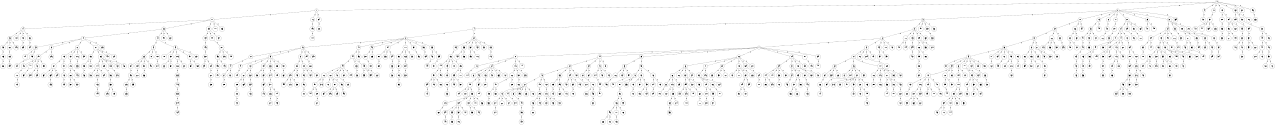 graph G {
size="8.5,11;"
ratio = "expand;"
fixedsize="true;"
overlap="scale;"
node[shape=circle,width=.12,hight=.12,fontsize=12]
edge[fontsize=12]

0[label=" 0" color=black, pos="2.7559649,2.7960244!"];
1[label=" 1" color=black, pos="1.3005588,0.60141812!"];
2[label=" 2" color=black, pos="1.8477584,1.7264989!"];
3[label=" 3" color=black, pos="1.5306503,1.6021191!"];
4[label=" 4" color=black, pos="0.84401067,1.6729687!"];
5[label=" 5" color=black, pos="1.3327917,0.42128779!"];
6[label=" 6" color=black, pos="0.08373045,0.39732722!"];
7[label=" 7" color=black, pos="0.84784729,1.0004475!"];
8[label=" 8" color=black, pos="0.12705309,0.082624742!"];
9[label=" 9" color=black, pos="1.3566721,1.4115271!"];
10[label=" 10" color=black, pos="2.7265185,2.9524663!"];
11[label=" 11" color=black, pos="0.58732456,1.0257417!"];
12[label=" 12" color=black, pos="2.4348371,2.0561023!"];
13[label=" 13" color=black, pos="0.99391554,2.018518!"];
14[label=" 14" color=black, pos="0.65308856,2.0184059!"];
15[label=" 15" color=black, pos="1.8519678,1.1047481!"];
16[label=" 16" color=black, pos="2.8153252,1.4066327!"];
17[label=" 17" color=black, pos="0.87141566,1.3764278!"];
18[label=" 18" color=black, pos="2.9561858,1.8551029!"];
19[label=" 19" color=black, pos="1.8834794,1.9748456!"];
20[label=" 20" color=black, pos="1.5795551,0.085945352!"];
21[label=" 21" color=black, pos="2.5083379,0.6511166!"];
22[label=" 22" color=black, pos="2.5203085,0.66236232!"];
23[label=" 23" color=black, pos="0.68837582,0.35129717!"];
24[label=" 24" color=black, pos="1.9544832,0.67569838!"];
25[label=" 25" color=black, pos="2.5760897,0.423833!"];
26[label=" 26" color=black, pos="1.3810202,2.0757858!"];
27[label=" 27" color=black, pos="2.1597806,2.5828162!"];
28[label=" 28" color=black, pos="2.0815792,2.3128063!"];
29[label=" 29" color=black, pos="2.7732248,1.7513436!"];
30[label=" 30" color=black, pos="2.6334454,1.6658096!"];
31[label=" 31" color=black, pos="2.1808163,0.82552224!"];
32[label=" 32" color=black, pos="0.77503667,1.9611983!"];
33[label=" 33" color=black, pos="1.5533468,1.8834019!"];
34[label=" 34" color=black, pos="0.66396726,1.1988666!"];
35[label=" 35" color=black, pos="1.0098191,1.5630836!"];
36[label=" 36" color=black, pos="2.4504442,0.68131548!"];
37[label=" 37" color=black, pos="0.83981276,0.51720237!"];
38[label=" 38" color=black, pos="1.8463651,0.79507931!"];
39[label=" 39" color=black, pos="0.20011875,0.16248089!"];
40[label=" 40" color=black, pos="1.1218222,1.3262818!"];
41[label=" 41" color=black, pos="1.5087105,1.6095359!"];
42[label=" 42" color=black, pos="1.1688713,0.99642569!"];
43[label=" 43" color=black, pos="1.5900851,0.27008871!"];
44[label=" 44" color=black, pos="1.4353991,2.2641984!"];
45[label=" 45" color=black, pos="2.3840633,2.74847!"];
46[label=" 46" color=black, pos="1.9644128,1.2576097!"];
47[label=" 47" color=black, pos="2.1641509,0.13968693!"];
48[label=" 48" color=black, pos="2.5437699,1.961142!"];
49[label=" 49" color=black, pos="2.6756524,0.22515821!"];
50[label=" 50" color=black, pos="2.3790803,2.0232141!"];
51[label=" 51" color=black, pos="2.7810931,0.0096947956!"];
52[label=" 52" color=black, pos="0.24470695,0.49170415!"];
53[label=" 53" color=black, pos="2.055294,1.8591986!"];
54[label=" 54" color=black, pos="2.7837235,2.1842383!"];
55[label=" 55" color=black, pos="2.536899,2.2338474!"];
56[label=" 56" color=black, pos="0.78989394,2.1331492!"];
57[label=" 57" color=black, pos="0.76566725,2.31007!"];
58[label=" 58" color=black, pos="1.5798914,2.113913!"];
59[label=" 59" color=black, pos="2.6265868,1.5774768!"];
60[label=" 60" color=black, pos="0.39750097,0.500064!"];
61[label=" 61" color=black, pos="2.3093551,1.4725017!"];
62[label=" 62" color=black, pos="1.4760709,0.040952941!"];
63[label=" 63" color=black, pos="2.9806653,2.0936388!"];
64[label=" 64" color=black, pos="1.4697897,1.2361055!"];
65[label=" 65" color=black, pos="0.58509545,2.3802045!"];
66[label=" 66" color=black, pos="0.8794595,0.52597131!"];
67[label=" 67" color=black, pos="2.6177252,0.37734006!"];
68[label=" 68" color=black, pos="2.172629,1.4680212!"];
69[label=" 69" color=black, pos="0.23666665,1.5750627!"];
70[label=" 70" color=black, pos="1.597263,1.7257075!"];
71[label=" 71" color=black, pos="2.890816,1.3484874!"];
72[label=" 72" color=black, pos="1.0461342,2.5960627!"];
73[label=" 73" color=black, pos="0.13076836,0.7962165!"];
74[label=" 74" color=black, pos="1.4703847,1.5162742!"];
75[label=" 75" color=black, pos="0.42563588,2.1033361!"];
76[label=" 76" color=black, pos="0.77101827,2.080249!"];
77[label=" 77" color=black, pos="1.5118802,1.7204225!"];
78[label=" 78" color=black, pos="0.27132723,2.6870714!"];
79[label=" 79" color=black, pos="2.2654762,1.5227489!"];
80[label=" 80" color=black, pos="1.6201517,0.94284016!"];
81[label=" 81" color=black, pos="1.0950788,0.76114789!"];
82[label=" 82" color=black, pos="2.0612445,1.6535734!"];
83[label=" 83" color=black, pos="0.17103626,1.0851452!"];
84[label=" 84" color=black, pos="0.32826675,2.9497395!"];
85[label=" 85" color=black, pos="2.8207058,0.94929011!"];
86[label=" 86" color=black, pos="1.1162919,1.2541762!"];
87[label=" 87" color=black, pos="0.67192027,2.6933786!"];
88[label=" 88" color=black, pos="1.8957367,0.042991976!"];
89[label=" 89" color=black, pos="1.3752754,1.5562789!"];
90[label=" 90" color=black, pos="0.081561913,1.9234002!"];
91[label=" 91" color=black, pos="1.9667618,0.19465271!"];
92[label=" 92" color=black, pos="2.1739396,1.1351755!"];
93[label=" 93" color=black, pos="0.81455411,2.0866785!"];
94[label=" 94" color=black, pos="2.7208271,0.3126142!"];
95[label=" 95" color=black, pos="1.1177798,2.6848193!"];
96[label=" 96" color=black, pos="2.6422116,1.004332!"];
97[label=" 97" color=black, pos="1.5319511,2.454007!"];
98[label=" 98" color=black, pos="2.7704632,0.86611122!"];
99[label=" 99" color=black, pos="0.38595269,0.032253467!"];
100[label=" 100" color=black, pos="0.20515609,2.5545378!"];
101[label=" 101" color=black, pos="1.2518945,1.9505562!"];
102[label=" 102" color=black, pos="0.98207099,1.365469!"];
103[label=" 103" color=black, pos="2.2691633,1.1133673!"];
104[label=" 104" color=black, pos="0.7780995,1.928862!"];
105[label=" 105" color=black, pos="0.67831016,1.9235637!"];
106[label=" 106" color=black, pos="0.76027616,2.1859983!"];
107[label=" 107" color=black, pos="1.8504388,0.70612119!"];
108[label=" 108" color=black, pos="2.3856807,1.0753051!"];
109[label=" 109" color=black, pos="1.9018753,2.6102968!"];
110[label=" 110" color=black, pos="0.28903175,0.98379707!"];
111[label=" 111" color=black, pos="2.026054,0.46956989!"];
112[label=" 112" color=black, pos="0.21486365,1.1142042!"];
113[label=" 113" color=black, pos="1.7813008,2.3419471!"];
114[label=" 114" color=black, pos="2.8274427,2.6878058!"];
115[label=" 115" color=black, pos="1.7461972,0.7334764!"];
116[label=" 116" color=black, pos="2.654586,1.7694531!"];
117[label=" 117" color=black, pos="1.8346428,0.44040748!"];
118[label=" 118" color=black, pos="0.35551568,0.68186955!"];
119[label=" 119" color=black, pos="1.5213689,1.1857232!"];
120[label=" 120" color=black, pos="1.5498713,0.62940637!"];
121[label=" 121" color=black, pos="0.33769521,2.872749!"];
122[label=" 122" color=black, pos="1.4992989,0.84301941!"];
123[label=" 123" color=black, pos="2.9544817,0.37737391!"];
124[label=" 124" color=black, pos="0.38527729,2.1655289!"];
125[label=" 125" color=black, pos="1.5265769,1.3435946!"];
126[label=" 126" color=black, pos="1.0301409,1.2636623!"];
127[label=" 127" color=black, pos="1.1769036,0.28774242!"];
128[label=" 128" color=black, pos="1.7493129,2.057947!"];
129[label=" 129" color=black, pos="1.8885023,2.252146!"];
130[label=" 130" color=black, pos="1.4912507,1.6332973!"];
131[label=" 131" color=black, pos="0.6716612,1.0548001!"];
132[label=" 132" color=black, pos="0.15749814,2.2768586!"];
133[label=" 133" color=black, pos="0.82626546,1.5661676!"];
134[label=" 134" color=black, pos="1.6459174,0.40791625!"];
135[label=" 135" color=black, pos="1.2792153,0.54959597!"];
136[label=" 136" color=black, pos="0.61280746,2.1155363!"];
137[label=" 137" color=black, pos="1.5382389,2.8891109!"];
138[label=" 138" color=black, pos="1.4628476,0.47522206!"];
139[label=" 139" color=black, pos="0.53307937,2.1914473!"];
140[label=" 140" color=black, pos="2.7503513,0.37465252!"];
141[label=" 141" color=black, pos="1.0887592,1.4330231!"];
142[label=" 142" color=black, pos="2.7706499,1.5574976!"];
143[label=" 143" color=black, pos="2.5365981,1.0783934!"];
144[label=" 144" color=black, pos="1.7146365,0.65071525!"];
145[label=" 145" color=black, pos="2.5616118,2.282365!"];
146[label=" 146" color=black, pos="0.062234398,2.1589683!"];
147[label=" 147" color=black, pos="1.2876093,0.28589129!"];
148[label=" 148" color=black, pos="0.8187216,1.6145773!"];
149[label=" 149" color=black, pos="0.60136388,1.6421573!"];
150[label=" 150" color=black, pos="1.8885398,2.4218789!"];
151[label=" 151" color=black, pos="1.3067486,1.5745434!"];
152[label=" 152" color=black, pos="1.6942019,2.2742605!"];
153[label=" 153" color=black, pos="1.7650848,1.2802732!"];
154[label=" 154" color=black, pos="0.31421271,0.422633!"];
155[label=" 155" color=black, pos="2.7896572,1.6397826!"];
156[label=" 156" color=black, pos="1.3690681,2.5158596!"];
157[label=" 157" color=black, pos="2.3019604,2.3424457!"];
158[label=" 158" color=black, pos="1.3576719,1.6156381!"];
159[label=" 159" color=black, pos="0.26459696,2.6858055!"];
160[label=" 160" color=black, pos="1.4154401,0.21461259!"];
161[label=" 161" color=black, pos="0.51669167,2.0078442!"];
162[label=" 162" color=black, pos="1.9341274,0.43272641!"];
163[label=" 163" color=black, pos="2.1390015,1.3321634!"];
164[label=" 164" color=black, pos="0.32686897,2.4785016!"];
165[label=" 165" color=black, pos="0.0060398793,1.8193296!"];
166[label=" 166" color=black, pos="0.58527196,2.0281321!"];
167[label=" 167" color=black, pos="0.62514916,0.80866777!"];
168[label=" 168" color=black, pos="2.6740037,0.22111424!"];
169[label=" 169" color=black, pos="2.5181662,1.0215998!"];
170[label=" 170" color=black, pos="1.6594356,2.1760782!"];
171[label=" 171" color=black, pos="2.5268352,0.30650669!"];
172[label=" 172" color=black, pos="1.3562645,0.48253356!"];
173[label=" 173" color=black, pos="2.6059555,0.72601616!"];
174[label=" 174" color=black, pos="0.73683082,1.0410964!"];
175[label=" 175" color=black, pos="0.46808598,2.4025693!"];
176[label=" 176" color=black, pos="1.8730445,0.33278513!"];
177[label=" 177" color=black, pos="0.85264193,0.84350428!"];
178[label=" 178" color=black, pos="1.8087111,2.3105147!"];
179[label=" 179" color=black, pos="2.527824,0.18925052!"];
180[label=" 180" color=black, pos="1.4020296,2.246393!"];
181[label=" 181" color=black, pos="1.9736472,1.1992126!"];
182[label=" 182" color=black, pos="2.7265574,1.072458!"];
183[label=" 183" color=black, pos="2.0900732,0.33673314!"];
184[label=" 184" color=black, pos="0.098710768,0.35432849!"];
185[label=" 185" color=black, pos="0.023903175,2.4634302!"];
186[label=" 186" color=black, pos="1.2174152,2.1681606!"];
187[label=" 187" color=black, pos="2.3909663,0.62932773!"];
188[label=" 188" color=black, pos="2.0291952,0.80098098!"];
189[label=" 189" color=black, pos="2.8481298,1.7133205!"];
190[label=" 190" color=black, pos="2.2405026,2.7693307!"];
191[label=" 191" color=black, pos="1.2608058,2.2936936!"];
192[label=" 192" color=black, pos="1.7755821,2.3108692!"];
193[label=" 193" color=black, pos="1.8458549,1.6320996!"];
194[label=" 194" color=black, pos="1.5482444,2.8085093!"];
195[label=" 195" color=black, pos="1.1576713,0.73220647!"];
196[label=" 196" color=black, pos="1.3135577,1.1897089!"];
197[label=" 197" color=black, pos="2.533381,0.73637481!"];
198[label=" 198" color=black, pos="1.6888079,2.1044596!"];
199[label=" 199" color=black, pos="1.6117693,2.3091302!"];
200[label=" 200" color=black, pos="2.0461753,2.1868367!"];
201[label=" 201" color=black, pos="2.3942988,2.9553002!"];
202[label=" 202" color=black, pos="1.6191964,0.88175382!"];
203[label=" 203" color=black, pos="1.2016465,2.9637343!"];
204[label=" 204" color=black, pos="2.1471477,2.6768917!"];
205[label=" 205" color=black, pos="2.0564726,2.4544125!"];
206[label=" 206" color=black, pos="0.91897201,0.69489416!"];
207[label=" 207" color=black, pos="0.9570252,0.9180928!"];
208[label=" 208" color=black, pos="0.62402371,2.8952306!"];
209[label=" 209" color=black, pos="0.9238658,1.9608658!"];
210[label=" 210" color=black, pos="1.6143404,2.31993!"];
211[label=" 211" color=black, pos="2.4565799,2.331191!"];
212[label=" 212" color=black, pos="2.4371075,1.2842564!"];
213[label=" 213" color=black, pos="2.4213492,2.2388606!"];
214[label=" 214" color=black, pos="0.29754086,0.87106254!"];
215[label=" 215" color=black, pos="0.93777906,1.2577665!"];
216[label=" 216" color=black, pos="0.89408486,0.58012532!"];
217[label=" 217" color=black, pos="2.0035281,0.36101291!"];
218[label=" 218" color=black, pos="2.3836106,2.4338552!"];
219[label=" 219" color=black, pos="0.96460715,1.4439181!"];
220[label=" 220" color=black, pos="1.7731289,1.8952947!"];
221[label=" 221" color=black, pos="1.4668433,2.5347993!"];
222[label=" 222" color=black, pos="1.06791,1.0189502!"];
223[label=" 223" color=black, pos="0.19501719,0.56749181!"];
224[label=" 224" color=black, pos="0.42971393,1.9070527!"];
225[label=" 225" color=black, pos="0.68860819,1.0511104!"];
226[label=" 226" color=black, pos="2.9490085,2.9124093!"];
227[label=" 227" color=black, pos="1.2500119,1.3153303!"];
228[label=" 228" color=black, pos="1.0845019,2.2176189!"];
229[label=" 229" color=black, pos="0.34478017,2.3157293!"];
230[label=" 230" color=black, pos="2.1582801,1.4183792!"];
231[label=" 231" color=black, pos="2.6113963,0.44239935!"];
232[label=" 232" color=black, pos="2.1334881,2.4743522!"];
233[label=" 233" color=black, pos="0.61751768,1.8943152!"];
234[label=" 234" color=black, pos="2.0104283,2.4801419!"];
235[label=" 235" color=black, pos="0.1630519,0.28358096!"];
236[label=" 236" color=black, pos="0.006097063,2.7988989!"];
237[label=" 237" color=black, pos="0.25361814,1.7635674!"];
238[label=" 238" color=black, pos="2.4493078,0.76519554!"];
239[label=" 239" color=black, pos="2.1678176,2.1018143!"];
240[label=" 240" color=black, pos="2.5570469,0.12340203!"];
241[label=" 241" color=black, pos="0.10162912,1.7410908!"];
242[label=" 242" color=black, pos="0.82444167,2.3724975!"];
243[label=" 243" color=black, pos="1.0167048,1.2350473!"];
244[label=" 244" color=black, pos="0.15727836,1.3736791!"];
245[label=" 245" color=black, pos="2.1485745,0.82279475!"];
246[label=" 246" color=black, pos="1.3191931,0.65858642!"];
247[label=" 247" color=black, pos="0.79558517,0.78831636!"];
248[label=" 248" color=black, pos="1.3365672,1.5271967!"];
249[label=" 249" color=black, pos="2.9294356,2.5502537!"];
250[label=" 250" color=black, pos="0.48952027,1.7413708!"];
251[label=" 251" color=black, pos="2.5788297,1.529027!"];
252[label=" 252" color=black, pos="2.0103644,1.1470046!"];
253[label=" 253" color=black, pos="1.0399526,0.75682127!"];
254[label=" 254" color=black, pos="2.5577896,1.8461564!"];
255[label=" 255" color=black, pos="0.17580841,1.7060069!"];
256[label=" 256" color=black, pos="0.54619113,2.950572!"];
257[label=" 257" color=black, pos="0.50149119,0.22950394!"];
258[label=" 258" color=black, pos="2.423577,1.4972366!"];
259[label=" 259" color=black, pos="0.94729289,0.73851471!"];
260[label=" 260" color=black, pos="0.92896966,2.1165962!"];
261[label=" 261" color=black, pos="1.8553186,0.32806799!"];
262[label=" 262" color=black, pos="2.2888252,0.76648291!"];
263[label=" 263" color=black, pos="2.8086971,0.97700925!"];
264[label=" 264" color=black, pos="2.7056934,0.83051492!"];
265[label=" 265" color=black, pos="2.428407,1.198196!"];
266[label=" 266" color=black, pos="1.0308936,2.8543906!"];
267[label=" 267" color=black, pos="2.7216961,1.9358438!"];
268[label=" 268" color=black, pos="1.4784246,1.6195881!"];
269[label=" 269" color=black, pos="2.9258576,0.74685128!"];
270[label=" 270" color=black, pos="2.1218804,1.6793164!"];
271[label=" 271" color=black, pos="2.985824,1.2854658!"];
272[label=" 272" color=black, pos="2.5839069,0.89870195!"];
273[label=" 273" color=black, pos="1.1759996,1.8642978!"];
274[label=" 274" color=black, pos="1.7923306,1.1850797!"];
275[label=" 275" color=black, pos="0.31159364,0.16469251!"];
276[label=" 276" color=black, pos="2.1733636,2.1237613!"];
277[label=" 277" color=black, pos="1.7319367,1.3139039!"];
278[label=" 278" color=black, pos="2.3839468,0.78439464!"];
279[label=" 279" color=black, pos="1.649546,0.061288134!"];
280[label=" 280" color=black, pos="2.1858411,0.2457667!"];
281[label=" 281" color=black, pos="0.056888078,1.5687338!"];
282[label=" 282" color=black, pos="0.82875283,2.3632454!"];
283[label=" 283" color=black, pos="1.874737,2.9303647!"];
284[label=" 284" color=black, pos="2.3122185,2.1473217!"];
285[label=" 285" color=black, pos="1.9247386,0.89797226!"];
286[label=" 286" color=black, pos="0.45444601,0.67845616!"];
287[label=" 287" color=black, pos="1.7522273,2.3374448!"];
288[label=" 288" color=black, pos="1.6997344,2.299909!"];
289[label=" 289" color=black, pos="2.693276,2.6058411!"];
290[label=" 290" color=black, pos="2.6224563,1.6623753!"];
291[label=" 291" color=black, pos="1.4970244,0.54529387!"];
292[label=" 292" color=black, pos="2.6468659,2.853398!"];
293[label=" 293" color=black, pos="2.1538413,1.8802899!"];
294[label=" 294" color=black, pos="2.4337372,2.7122793!"];
295[label=" 295" color=black, pos="2.2984904,2.1240329!"];
296[label=" 296" color=black, pos="0.63293559,1.7548472!"];
297[label=" 297" color=black, pos="2.2925847,0.84824039!"];
298[label=" 298" color=black, pos="2.3297748,0.41223424!"];
299[label=" 299" color=black, pos="0.10335563,1.6360421!"];
300[label=" 300" color=black, pos="0.6501437,2.3218261!"];
301[label=" 301" color=black, pos="0.24081044,0.41227227!"];
302[label=" 302" color=black, pos="0.76086216,1.8605121!"];
303[label=" 303" color=black, pos="2.1742756,1.0575773!"];
304[label=" 304" color=black, pos="0.40848684,1.1334228!"];
305[label=" 305" color=black, pos="0.17311283,2.6161124!"];
306[label=" 306" color=black, pos="0.49227882,1.3296869!"];
307[label=" 307" color=black, pos="0.98587478,2.345856!"];
308[label=" 308" color=black, pos="2.4551691,1.4400035!"];
309[label=" 309" color=black, pos="1.8697982,2.3705272!"];
310[label=" 310" color=black, pos="2.9768273,2.6900129!"];
311[label=" 311" color=black, pos="1.2155843,1.9583141!"];
312[label=" 312" color=black, pos="1.5600147,0.32514262!"];
313[label=" 313" color=black, pos="0.073399958,2.2360152!"];
314[label=" 314" color=black, pos="2.9696017,2.1613132!"];
315[label=" 315" color=black, pos="2.531431,1.591495!"];
316[label=" 316" color=black, pos="0.17485144,0.68257972!"];
317[label=" 317" color=black, pos="0.88377421,0.67531005!"];
318[label=" 318" color=black, pos="1.2841462,2.0117043!"];
319[label=" 319" color=black, pos="1.1129132,0.12380164!"];
320[label=" 320" color=black, pos="2.0617552,0.40605543!"];
321[label=" 321" color=black, pos="0.39019932,2.7008339!"];
322[label=" 322" color=black, pos="1.2077727,0.31527758!"];
323[label=" 323" color=black, pos="2.3693164,1.7258039!"];
324[label=" 324" color=black, pos="0.93827105,1.5888175!"];
325[label=" 325" color=black, pos="1.4614905,2.6826467!"];
326[label=" 326" color=black, pos="1.6294506,0.2453673!"];
327[label=" 327" color=black, pos="1.6643695,1.4152916!"];
328[label=" 328" color=black, pos="0.81811321,2.8612798!"];
329[label=" 329" color=black, pos="0.46341769,1.5681136!"];
330[label=" 330" color=black, pos="1.4242609,1.4103941!"];
331[label=" 331" color=black, pos="2.7901637,2.3377453!"];
332[label=" 332" color=black, pos="1.5445817,0.55048004!"];
333[label=" 333" color=black, pos="0.19069042,0.751709!"];
334[label=" 334" color=black, pos="0.92747783,2.5625047!"];
335[label=" 335" color=black, pos="2.3662452,1.3179719!"];
336[label=" 336" color=black, pos="2.7991434,0.39267098!"];
337[label=" 337" color=black, pos="1.7413655,2.9337515!"];
338[label=" 338" color=black, pos="2.8441757,1.9592039!"];
339[label=" 339" color=black, pos="1.4803437,2.3627743!"];
340[label=" 340" color=black, pos="0.22351196,1.0309976!"];
341[label=" 341" color=black, pos="0.14638108,0.23434335!"];
342[label=" 342" color=black, pos="0.77978287,1.6657062!"];
343[label=" 343" color=black, pos="2.7746444,2.3303866!"];
344[label=" 344" color=black, pos="2.1629299,1.8363489!"];
345[label=" 345" color=black, pos="0.68384213,1.0699219!"];
346[label=" 346" color=black, pos="0.11424604,2.1623574!"];
347[label=" 347" color=black, pos="1.3260749,2.6195151!"];
348[label=" 348" color=black, pos="2.4383859,1.9637892!"];
349[label=" 349" color=black, pos="0.43321919,2.6586259!"];
350[label=" 350" color=black, pos="0.99498065,1.3590302!"];
351[label=" 351" color=black, pos="0.30801029,2.3434129!"];
352[label=" 352" color=black, pos="0.4124743,0.37523566!"];
353[label=" 353" color=black, pos="2.9498622,1.6243343!"];
354[label=" 354" color=black, pos="1.4742834,1.6586979!"];
355[label=" 355" color=black, pos="1.3118233,1.3499452!"];
356[label=" 356" color=black, pos="2.9287256,1.3349763!"];
357[label=" 357" color=black, pos="2.511867,0.57494686!"];
358[label=" 358" color=black, pos="0.31793435,0.27647269!"];
359[label=" 359" color=black, pos="1.6233938,0.096884853!"];
360[label=" 360" color=black, pos="1.7996474,2.1321845!"];
361[label=" 361" color=black, pos="2.9172781,1.8136178!"];
362[label=" 362" color=black, pos="0.54321049,2.1919197!"];
363[label=" 363" color=black, pos="1.7505287,2.605243!"];
364[label=" 364" color=black, pos="2.8555993,0.041199119!"];
365[label=" 365" color=black, pos="1.9338215,1.8743139!"];
366[label=" 366" color=black, pos="1.550123,2.8777005!"];
367[label=" 367" color=black, pos="2.7706722,2.2093849!"];
368[label=" 368" color=black, pos="2.4467058,0.31982907!"];
369[label=" 369" color=black, pos="1.0980882,1.7555454!"];
370[label=" 370" color=black, pos="2.6057626,0.4963325!"];
371[label=" 371" color=black, pos="1.48933,0.035545609!"];
372[label=" 372" color=black, pos="1.0417948,0.71239555!"];
373[label=" 373" color=black, pos="2.6928907,0.2273721!"];
374[label=" 374" color=black, pos="2.7374961,1.4165305!"];
375[label=" 375" color=black, pos="1.0796579,0.078487749!"];
376[label=" 376" color=black, pos="0.9674848,1.8903477!"];
377[label=" 377" color=black, pos="1.5317637,1.7068718!"];
378[label=" 378" color=black, pos="1.5933582,1.4938175!"];
379[label=" 379" color=black, pos="2.3047798,0.42761746!"];
380[label=" 380" color=black, pos="1.6061079,1.3221908!"];
381[label=" 381" color=black, pos="1.7267225,2.5420123!"];
382[label=" 382" color=black, pos="0.6546355,2.9723868!"];
383[label=" 383" color=black, pos="2.5844582,1.2606571!"];
384[label=" 384" color=black, pos="0.44919133,1.617516!"];
385[label=" 385" color=black, pos="2.7968979,0.11848123!"];
386[label=" 386" color=black, pos="0.52759203,0.47294421!"];
387[label=" 387" color=black, pos="1.1416619,1.1789463!"];
388[label=" 388" color=black, pos="0.040574682,0.046768318!"];
389[label=" 389" color=black, pos="2.0507001,0.23151569!"];
390[label=" 390" color=black, pos="1.5473234,1.439629!"];
391[label=" 391" color=black, pos="2.254777,0.68372456!"];
392[label=" 392" color=black, pos="2.851291,1.6849233!"];
393[label=" 393" color=black, pos="0.62562834,0.038444877!"];
394[label=" 394" color=black, pos="1.4157033,2.9855922!"];
395[label=" 395" color=black, pos="2.4119508,0.30513493!"];
396[label=" 396" color=black, pos="2.6656757,0.2198226!"];
397[label=" 397" color=black, pos="2.9406838,1.4217114!"];
398[label=" 398" color=black, pos="2.6552407,1.6197888!"];
399[label=" 399" color=black, pos="0.56162657,2.613986!"];
400[label=" 400" color=black, pos="0.60475393,2.0611064!"];
401[label=" 401" color=black, pos="1.1023138,0.38360264!"];
402[label=" 402" color=black, pos="0.61094034,1.0753823!"];
403[label=" 403" color=black, pos="1.5337333,0.47541655!"];
404[label=" 404" color=black, pos="0.73242046,1.9157848!"];
405[label=" 405" color=black, pos="0.14657743,2.1611115!"];
406[label=" 406" color=black, pos="2.1988366,0.71183588!"];
407[label=" 407" color=black, pos="2.0844137,0.1733807!"];
408[label=" 408" color=black, pos="2.6247312,0.91954991!"];
409[label=" 409" color=black, pos="2.3340383,2.2450621!"];
410[label=" 410" color=black, pos="1.6723474,2.9678698!"];
411[label=" 411" color=black, pos="0.70096161,2.4054896!"];
412[label=" 412" color=black, pos="1.1385255,2.1064864!"];
413[label=" 413" color=black, pos="1.6587706,2.0869211!"];
414[label=" 414" color=black, pos="1.0484982,2.6180704!"];
415[label=" 415" color=black, pos="0.12457883,0.82207958!"];
416[label=" 416" color=black, pos="2.0259381,0.47635501!"];
417[label=" 417" color=black, pos="0.044782043,1.3049551!"];
418[label=" 418" color=black, pos="2.0418615,2.9232101!"];
419[label=" 419" color=black, pos="1.7161112,1.1762052!"];
420[label=" 420" color=black, pos="0.64997413,2.1397396!"];
421[label=" 421" color=black, pos="1.5502895,0.16635194!"];
422[label=" 422" color=black, pos="2.0254176,1.7316996!"];
423[label=" 423" color=black, pos="2.5758734,1.8993064!"];
424[label=" 424" color=black, pos="0.2954087,1.961788!"];
425[label=" 425" color=black, pos="1.0970786,1.0573201!"];
426[label=" 426" color=black, pos="0.53956797,1.8817632!"];
427[label=" 427" color=black, pos="1.3092299,0.11031586!"];
428[label=" 428" color=black, pos="1.34066,0.26794876!"];
429[label=" 429" color=black, pos="0.47671607,2.4897371!"];
430[label=" 430" color=black, pos="1.218723,1.6521301!"];
431[label=" 431" color=black, pos="2.7752159,0.39640786!"];
432[label=" 432" color=black, pos="1.9270979,2.4108154!"];
433[label=" 433" color=black, pos="1.6249389,0.16311657!"];
434[label=" 434" color=black, pos="2.4486657,2.420186!"];
435[label=" 435" color=black, pos="1.1028482,1.7170996!"];
436[label=" 436" color=black, pos="1.7805573,0.33445762!"];
437[label=" 437" color=black, pos="0.41934904,2.7594071!"];
438[label=" 438" color=black, pos="1.0456315,2.4326684!"];
439[label=" 439" color=black, pos="0.9629736,2.8914721!"];
440[label=" 440" color=black, pos="1.1872721,1.914248!"];
441[label=" 441" color=black, pos="0.77042294,0.97671782!"];
442[label=" 442" color=black, pos="1.1222444,2.9769842!"];
443[label=" 443" color=black, pos="1.9274058,0.66860078!"];
444[label=" 444" color=black, pos="1.6791321,0.96523648!"];
445[label=" 445" color=black, pos="2.8272531,1.7365532!"];
446[label=" 446" color=black, pos="2.1361806,0.693732!"];
447[label=" 447" color=black, pos="2.9982979,2.9892258!"];
448[label=" 448" color=black, pos="2.8874915,1.997781!"];
449[label=" 449" color=black, pos="0.98083836,2.877003!"];
450[label=" 450" color=black, pos="1.3714026,2.3281753!"];
451[label=" 451" color=black, pos="1.548071,1.0067715!"];
452[label=" 452" color=black, pos="2.9998345,2.3256843!"];
453[label=" 453" color=black, pos="2.6966515,0.69997222!"];
454[label=" 454" color=black, pos="0.23145915,2.9319864!"];
455[label=" 455" color=black, pos="1.9789083,1.415327!"];
456[label=" 456" color=black, pos="0.82468591,1.5243142!"];
457[label=" 457" color=black, pos="2.3876068,0.90860699!"];
458[label=" 458" color=black, pos="2.2553045,2.0578178!"];
459[label=" 459" color=black, pos="1.2335584,2.0305786!"];
460[label=" 460" color=black, pos="0.036597185,0.060480544!"];
461[label=" 461" color=black, pos="0.41850048,0.56608076!"];
462[label=" 462" color=black, pos="1.154157,2.8797167!"];
463[label=" 463" color=black, pos="2.4192793,0.99946501!"];
464[label=" 464" color=black, pos="1.7081517,1.0494894!"];
465[label=" 465" color=black, pos="0.92509641,0.85476784!"];
466[label=" 466" color=black, pos="1.1948787,2.9837764!"];
467[label=" 467" color=black, pos="1.9771749,2.6618301!"];
468[label=" 468" color=black, pos="1.370618,0.7470207!"];
469[label=" 469" color=black, pos="0.48276338,2.4390781!"];
470[label=" 470" color=black, pos="2.8111686,2.7699856!"];
471[label=" 471" color=black, pos="0.61383846,1.474413!"];
472[label=" 472" color=black, pos="2.2932298,1.4177486!"];
473[label=" 473" color=black, pos="1.4819988,0.3987271!"];
474[label=" 474" color=black, pos="1.1851021,2.1053147!"];
475[label=" 475" color=black, pos="0.39685847,1.176049!"];
476[label=" 476" color=black, pos="1.4894554,2.5565949!"];
477[label=" 477" color=black, pos="1.2361711,1.6091392!"];
478[label=" 478" color=black, pos="2.3144677,0.27778758!"];
479[label=" 479" color=black, pos="0.14857541,2.2502963!"];
480[label=" 480" color=black, pos="2.276103,0.66013146!"];
481[label=" 481" color=black, pos="2.9405613,0.43497943!"];
482[label=" 482" color=black, pos="0.44136203,0.28794033!"];
483[label=" 483" color=black, pos="0.30743897,0.60569694!"];
484[label=" 484" color=black, pos="2.387059,2.7691132!"];
485[label=" 485" color=black, pos="1.1579648,1.6705699!"];
486[label=" 486" color=black, pos="2.7573772,0.40073865!"];
487[label=" 487" color=black, pos="2.700558,1.3477578!"];
488[label=" 488" color=black, pos="2.3190799,2.7347629!"];
489[label=" 489" color=black, pos="2.0667478,2.3853046!"];
490[label=" 490" color=black, pos="1.7100365,1.3463304!"];
491[label=" 491" color=black, pos="2.1372343,2.8143698!"];
492[label=" 492" color=black, pos="1.1143191,2.1475234!"];
493[label=" 493" color=black, pos="1.9617354,1.7447164!"];
494[label=" 494" color=black, pos="0.76645064,2.6250652!"];
495[label=" 495" color=black, pos="0.79648997,1.4436697!"];
496[label=" 496" color=black, pos="2.9807122,0.37521107!"];
497[label=" 497" color=black, pos="2.3481748,2.5555699!"];
498[label=" 498" color=black, pos="0.43376066,0.0756867!"];
499[label=" 499" color=black, pos="2.8539276,0.095288164!"];
500[label=" 500" color=black, pos="1.4735396,2.2405306!"];
501[label=" 501" color=black, pos="0.060904732,1.1543876!"];
502[label=" 502" color=black, pos="0.13070199,2.294364!"];
503[label=" 503" color=black, pos="0.75227575,0.042761806!"];
504[label=" 504" color=black, pos="1.9164662,1.7804481!"];
505[label=" 505" color=black, pos="0.17848858,2.3228523!"];
506[label=" 506" color=black, pos="1.2379183,0.18324417!"];
507[label=" 507" color=black, pos="1.2885955,0.060092685!"];
508[label=" 508" color=black, pos="2.5213439,2.1974101!"];
509[label=" 509" color=black, pos="1.2858703,2.409604!"];
510[label=" 510" color=black, pos="0.13125045,1.3437642!"];
511[label=" 511" color=black, pos="0.44200164,1.6165142!"];
512[label=" 512" color=black, pos="0.80449892,2.6231089!"];
513[label=" 513" color=black, pos="0.7329803,2.5952367!"];
514[label=" 514" color=black, pos="0.34450011,0.062744584!"];
515[label=" 515" color=black, pos="2.0570133,2.3952307!"];
516[label=" 516" color=black, pos="1.4234606,1.1606057!"];
517[label=" 517" color=black, pos="1.9444385,0.12590314!"];
518[label=" 518" color=black, pos="1.2741776,0.95921516!"];
519[label=" 519" color=black, pos="2.8561934,1.0746471!"];
520[label=" 520" color=black, pos="1.9726916,1.6436798!"];
521[label=" 521" color=black, pos="2.6437171,1.6765706!"];
522[label=" 522" color=black, pos="2.0173975,0.62131283!"];
523[label=" 523" color=black, pos="2.8621524,0.65276787!"];
524[label=" 524" color=black, pos="1.6091844,1.9949438!"];
525[label=" 525" color=black, pos="2.3835832,2.6293118!"];
526[label=" 526" color=black, pos="1.5905144,0.37394009!"];
527[label=" 527" color=black, pos="2.1642563,1.1074001!"];
528[label=" 528" color=black, pos="2.1463431,1.8426199!"];
529[label=" 529" color=black, pos="0.98999655,0.77827744!"];
530[label=" 530" color=black, pos="2.2585056,0.081804816!"];
531[label=" 531" color=black, pos="2.4161338,0.40627096!"];
532[label=" 532" color=black, pos="0.54794624,2.578941!"];
533[label=" 533" color=black, pos="1.5220618,1.5892903!"];
534[label=" 534" color=black, pos="0.79677984,0.55928393!"];
535[label=" 535" color=black, pos="1.4118176,2.0979841!"];
536[label=" 536" color=black, pos="0.41776401,1.3482209!"];
537[label=" 537" color=black, pos="1.4597944,1.4151546!"];
538[label=" 538" color=black, pos="1.5260887,1.838958!"];
539[label=" 539" color=black, pos="0.23153211,2.9675407!"];
540[label=" 540" color=black, pos="2.6464437,1.7110078!"];
541[label=" 541" color=black, pos="0.75473458,1.2810817!"];
542[label=" 542" color=black, pos="0.26352842,1.5125506!"];
543[label=" 543" color=black, pos="2.5070497,1.2335067!"];
544[label=" 544" color=black, pos="1.5511387,2.3325742!"];
545[label=" 545" color=black, pos="1.708226,0.72923307!"];
546[label=" 546" color=black, pos="0.24468826,1.1765371!"];
547[label=" 547" color=black, pos="2.81342,2.2556987!"];
548[label=" 548" color=black, pos="1.6905595,0.62836922!"];
549[label=" 549" color=black, pos="2.2670046,0.99680851!"];
550[label=" 550" color=black, pos="1.7498165,1.2058789!"];
551[label=" 551" color=black, pos="2.1198938,2.1816798!"];
552[label=" 552" color=black, pos="1.0211132,0.68196556!"];
553[label=" 553" color=black, pos="1.2619829,1.9636539!"];
554[label=" 554" color=black, pos="0.97938966,0.98289151!"];
555[label=" 555" color=black, pos="0.28426878,1.2526733!"];
556[label=" 556" color=black, pos="0.20529672,2.4201224!"];
557[label=" 557" color=black, pos="1.7904934,1.0028343!"];
558[label=" 558" color=black, pos="0.92628999,0.79717613!"];
559[label=" 559" color=black, pos="1.6480988,0.71721625!"];
560[label=" 560" color=black, pos="2.49311,1.3985513!"];
561[label=" 561" color=black, pos="2.8103804,0.26176406!"];
562[label=" 562" color=black, pos="2.5023961,0.58257971!"];
563[label=" 563" color=black, pos="1.4832458,1.7614932!"];
564[label=" 564" color=black, pos="0.71629555,0.1608438!"];
565[label=" 565" color=black, pos="2.5985465,2.0470989!"];
566[label=" 566" color=black, pos="2.3723913,0.57102024!"];
567[label=" 567" color=black, pos="0.82313103,0.68970215!"];
568[label=" 568" color=black, pos="0.6874183,1.071334!"];
569[label=" 569" color=black, pos="0.45045857,2.2875688!"];
570[label=" 570" color=black, pos="0.5777536,2.7395196!"];
571[label=" 571" color=black, pos="1.7054016,2.7495419!"];
572[label=" 572" color=black, pos="2.6826284,0.9284861!"];
573[label=" 573" color=black, pos="1.0740638,2.8060113!"];
574[label=" 574" color=black, pos="0.8198601,1.4669452!"];
575[label=" 575" color=black, pos="0.66526808,1.9592322!"];
576[label=" 576" color=black, pos="2.2449007,0.85048511!"];
577[label=" 577" color=black, pos="2.3636642,2.648214!"];
578[label=" 578" color=black, pos="2.0082025,2.0024172!"];
579[label=" 579" color=black, pos="0.88874644,2.1353011!"];
580[label=" 580" color=black, pos="2.6623448,0.85254972!"];
581[label=" 581" color=black, pos="0.039372271,0.18286368!"];
582[label=" 582" color=black, pos="2.0355927,2.5022235!"];
583[label=" 583" color=black, pos="2.8064562,1.0535471!"];
584[label=" 584" color=black, pos="0.49202181,1.7467162!"];
585[label=" 585" color=black, pos="0.042086148,0.79710376!"];
586[label=" 586" color=black, pos="0.78266386,0.76389264!"];
587[label=" 587" color=black, pos="1.55148,1.2427851!"];
588[label=" 588" color=black, pos="0.96298102,0.95023347!"];
589[label=" 589" color=black, pos="0.75389591,0.86158566!"];
590[label=" 590" color=black, pos="1.782906,0.4903493!"];
591[label=" 591" color=black, pos="2.8252648,0.64071905!"];
592[label=" 592" color=black, pos="1.4479286,1.1729726!"];
593[label=" 593" color=black, pos="0.7823655,1.5403034!"];
594[label=" 594" color=black, pos="2.7695973,2.2364397!"];
595[label=" 595" color=black, pos="2.2033898,0.5349022!"];
596[label=" 596" color=black, pos="2.5745596,2.1687241!"];
597[label=" 597" color=black, pos="1.6182328,0.11794411!"];
598[label=" 598" color=black, pos="0.39411893,2.9905009!"];
599[label=" 599" color=black, pos="0.15218982,1.5366704!"];
600[label=" 600" color=black, pos="2.0186553,1.0901332!"];
601[label=" 601" color=black, pos="1.6797193,0.36605012!"];
602[label=" 602" color=black, pos="0.93463265,0.77039398!"];
603[label=" 603" color=black, pos="0.081714557,1.3043933!"];
604[label=" 604" color=black, pos="0.79043184,0.98472973!"];
605[label=" 605" color=black, pos="1.5034272,1.8098035!"];
606[label=" 606" color=black, pos="2.7109673,2.1169299!"];
607[label=" 607" color=black, pos="1.4315244,0.46327552!"];
608[label=" 608" color=black, pos="1.3632432,2.2512004!"];
609[label=" 609" color=black, pos="1.1838454,2.4922792!"];
610[label=" 610" color=black, pos="0.21974032,0.25650049!"];
611[label=" 611" color=black, pos="2.5679693,2.9577291!"];
612[label=" 612" color=black, pos="2.0340112,1.7670658!"];
613[label=" 613" color=black, pos="1.0451326,0.43498457!"];
614[label=" 614" color=black, pos="2.3771737,1.619257!"];
615[label=" 615" color=black, pos="2.2055147,2.2588777!"];
616[label=" 616" color=black, pos="0.63594124,0.61172045!"];
617[label=" 617" color=black, pos="0.1273287,1.9382646!"];
618[label=" 618" color=black, pos="2.3666728,1.6485239!"];
619[label=" 619" color=black, pos="1.7556589,1.2930433!"];
620[label=" 620" color=black, pos="2.5487118,0.32710859!"];
621[label=" 621" color=black, pos="2.6369784,2.3499443!"];
622[label=" 622" color=black, pos="1.3140076,1.8228502!"];
623[label=" 623" color=black, pos="1.0517337,1.0882802!"];
624[label=" 624" color=black, pos="0.59180609,0.50746158!"];
625[label=" 625" color=black, pos="0.80400028,2.0662038!"];
626[label=" 626" color=black, pos="2.6404913,2.1053152!"];
627[label=" 627" color=black, pos="0.32098065,0.18582041!"];
628[label=" 628" color=black, pos="0.45846771,0.46353681!"];
629[label=" 629" color=black, pos="0.27502215,2.1095983!"];
630[label=" 630" color=black, pos="2.7826823,1.108552!"];
631[label=" 631" color=black, pos="0.014176426,0.52209106!"];
632[label=" 632" color=black, pos="2.8968329,2.3251173!"];
633[label=" 633" color=black, pos="2.4752789,0.87150623!"];
634[label=" 634" color=black, pos="2.1060488,0.51192045!"];
635[label=" 635" color=black, pos="2.37518,2.2967219!"];
636[label=" 636" color=black, pos="1.2106698,0.92909389!"];
637[label=" 637" color=black, pos="2.5737398,0.07472175!"];
638[label=" 638" color=black, pos="2.9711407,1.1908382!"];
639[label=" 639" color=black, pos="1.380106,0.5912996!"];
640[label=" 640" color=black, pos="1.7424819,0.97777205!"];
641[label=" 641" color=black, pos="1.307738,0.33353095!"];
642[label=" 642" color=black, pos="1.8260997,0.84081629!"];
643[label=" 643" color=black, pos="1.5431923,1.0349275!"];
644[label=" 644" color=black, pos="0.89779684,2.2395541!"];
645[label=" 645" color=black, pos="2.0027136,0.82795873!"];
646[label=" 646" color=black, pos="1.4975496,0.95917131!"];
647[label=" 647" color=black, pos="2.7317262,0.15459457!"];
648[label=" 648" color=black, pos="2.4668878,0.69196886!"];
649[label=" 649" color=black, pos="2.9816449,1.1884127!"];
650[label=" 650" color=black, pos="1.8709512,2.0090244!"];
651[label=" 651" color=black, pos="0.16676712,2.1680056!"];
652[label=" 652" color=black, pos="0.0079732779,0.53610057!"];
653[label=" 653" color=black, pos="2.7218355,2.984541!"];
654[label=" 654" color=black, pos="0.38285622,0.097040826!"];
655[label=" 655" color=black, pos="0.49418326,2.5887905!"];
656[label=" 656" color=black, pos="2.384002,1.7356969!"];
657[label=" 657" color=black, pos="0.30625916,0.17339156!"];
658[label=" 658" color=black, pos="0.95333854,1.5913538!"];
659[label=" 659" color=black, pos="1.2263679,2.1846696!"];
660[label=" 660" color=black, pos="1.1669191,2.245028!"];
661[label=" 661" color=black, pos="0.084829466,2.1081397!"];
662[label=" 662" color=black, pos="1.1732814,2.5822681!"];
663[label=" 663" color=black, pos="1.456816,0.62853572!"];
664[label=" 664" color=black, pos="1.4518179,2.2064649!"];
665[label=" 665" color=black, pos="0.28834223,1.9352875!"];
666[label=" 666" color=black, pos="2.5622724,1.3617864!"];
667[label=" 667" color=black, pos="2.2860007,1.0229814!"];
668[label=" 668" color=black, pos="1.2672262,1.3416743!"];
669[label=" 669" color=black, pos="1.4975784,0.81974135!"];
670[label=" 670" color=black, pos="1.6549946,1.3383245!"];
671[label=" 671" color=black, pos="2.573068,1.9526285!"];
672[label=" 672" color=black, pos="0.33109282,1.7829631!"];
673[label=" 673" color=black, pos="0.53894987,2.8611158!"];
674[label=" 674" color=black, pos="0.24489182,2.8898626!"];
675[label=" 675" color=black, pos="1.7693583,0.98381228!"];
676[label=" 676" color=black, pos="0.18085341,2.3886401!"];
677[label=" 677" color=black, pos="2.7753007,2.3492917!"];
678[label=" 678" color=black, pos="0.61039094,2.5421059!"];
679[label=" 679" color=black, pos="0.65447629,2.2083449!"];
680[label=" 680" color=black, pos="1.6538278,2.6050042!"];
681[label=" 681" color=black, pos="0.70955849,0.29399999!"];
682[label=" 682" color=black, pos="2.6890222,1.4853428!"];
683[label=" 683" color=black, pos="2.0967066,2.494965!"];
684[label=" 684" color=black, pos="2.7946417,2.9559918!"];
685[label=" 685" color=black, pos="2.0919866,1.0002377!"];
686[label=" 686" color=black, pos="2.9928996,0.88583651!"];
687[label=" 687" color=black, pos="1.0370779,1.632945!"];
688[label=" 688" color=black, pos="1.0854894,0.88368344!"];
689[label=" 689" color=black, pos="2.7040691,2.7494982!"];
690[label=" 690" color=black, pos="0.361546,0.85147183!"];
691[label=" 691" color=black, pos="0.7039961,0.73581256!"];
692[label=" 692" color=black, pos="1.2300419,1.0685802!"];
693[label=" 693" color=black, pos="2.9970879,0.024406058!"];
694[label=" 694" color=black, pos="0.61116137,0.63736337!"];
695[label=" 695" color=black, pos="0.0044239848,0.33914504!"];
696[label=" 696" color=black, pos="1.5082575,0.88496124!"];
697[label=" 697" color=black, pos="2.4005119,2.605418!"];
698[label=" 698" color=black, pos="2.8693004,1.2203105!"];
699[label=" 699" color=black, pos="2.8033266,1.0719343!"];
700[label=" 700" color=black, pos="0.64792745,2.355397!"];
701[label=" 701" color=black, pos="2.2093324,1.6350028!"];
702[label=" 702" color=black, pos="2.2900457,0.46873305!"];
703[label=" 703" color=black, pos="2.5426746,2.384383!"];
704[label=" 704" color=black, pos="1.0307066,1.2632587!"];
705[label=" 705" color=black, pos="0.90380368,1.1932764!"];
706[label=" 706" color=black, pos="1.3255666,0.34640063!"];
707[label=" 707" color=black, pos="0.36970998,0.1622617!"];
708[label=" 708" color=black, pos="1.5588495,2.6626528!"];
709[label=" 709" color=black, pos="0.89746183,2.5886756!"];
710[label=" 710" color=black, pos="2.5700218,1.4819771!"];
711[label=" 711" color=black, pos="2.8652868,2.1636284!"];
712[label=" 712" color=black, pos="0.13570439,0.32721185!"];
713[label=" 713" color=black, pos="0.29556384,1.8126122!"];
714[label=" 714" color=black, pos="0.93407519,1.7500236!"];
715[label=" 715" color=black, pos="1.5773478,1.3214226!"];
716[label=" 716" color=black, pos="1.429944,2.9043792!"];
717[label=" 717" color=black, pos="0.28173096,0.51491331!"];
718[label=" 718" color=black, pos="1.5504635,2.9644491!"];
719[label=" 719" color=black, pos="2.8632506,0.31174357!"];
720[label=" 720" color=black, pos="2.5549646,1.038463!"];
721[label=" 721" color=black, pos="0.15944369,0.47165878!"];
722[label=" 722" color=black, pos="1.010088,1.3973041!"];
723[label=" 723" color=black, pos="1.1339676,0.72363306!"];
724[label=" 724" color=black, pos="0.70280205,0.89131744!"];
725[label=" 725" color=black, pos="0.12106699,2.8362857!"];
726[label=" 726" color=black, pos="0.40312118,2.0872807!"];
727[label=" 727" color=black, pos="2.9288122,1.2653267!"];
728[label=" 728" color=black, pos="2.0379797,0.33430518!"];
729[label=" 729" color=black, pos="1.1548649,1.2909423!"];
730[label=" 730" color=black, pos="2.0276463,0.75238874!"];
731[label=" 731" color=black, pos="2.406973,0.72552553!"];
732[label=" 732" color=black, pos="2.104034,0.094308044!"];
733[label=" 733" color=black, pos="0.023073721,2.8966315!"];
734[label=" 734" color=black, pos="1.7313286,2.6925667!"];
735[label=" 735" color=black, pos="0.38293639,1.1439176!"];
736[label=" 736" color=black, pos="2.2616831,1.6183394!"];
737[label=" 737" color=black, pos="2.2841867,2.581501!"];
738[label=" 738" color=black, pos="0.597528,2.4734469!"];
739[label=" 739" color=black, pos="1.8099116,0.11427602!"];
740[label=" 740" color=black, pos="0.81581544,0.13904658!"];
741[label=" 741" color=black, pos="1.1391779,0.26508406!"];
742[label=" 742" color=black, pos="0.019590183,0.53064723!"];
743[label=" 743" color=black, pos="2.9155441,2.8234426!"];
744[label=" 744" color=black, pos="1.1527876,0.59377525!"];
745[label=" 745" color=black, pos="1.3510637,0.74880732!"];
746[label=" 746" color=black, pos="0.50916601,1.9530927!"];
747[label=" 747" color=black, pos="2.4212267,0.23302314!"];
748[label=" 748" color=black, pos="1.2759528,1.0759313!"];
749[label=" 749" color=black, pos="2.4077478,1.2856371!"];
750[label=" 750" color=black, pos="0.2986661,2.8298645!"];
751[label=" 751" color=black, pos="0.49084913,2.3914374!"];
752[label=" 752" color=black, pos="2.0950892,0.080611019!"];
753[label=" 753" color=black, pos="0.16048888,2.3947447!"];
754[label=" 754" color=black, pos="2.0516726,2.9887325!"];
755[label=" 755" color=black, pos="2.4152061,2.7099415!"];
756[label=" 756" color=black, pos="1.5938253,1.1062896!"];
757[label=" 757" color=black, pos="1.1268882,2.428911!"];
758[label=" 758" color=black, pos="1.208211,2.6397645!"];
759[label=" 759" color=black, pos="1.9120827,2.3426969!"];
760[label=" 760" color=black, pos="2.0164145,0.45332486!"];
761[label=" 761" color=black, pos="2.2527262,1.8465582!"];
762[label=" 762" color=black, pos="2.1959069,1.7772982!"];
763[label=" 763" color=black, pos="1.0570463,2.302272!"];
764[label=" 764" color=black, pos="0.27311248,2.6524447!"];
765[label=" 765" color=black, pos="1.8004884,1.825555!"];
766[label=" 766" color=black, pos="0.34013132,0.70775957!"];
767[label=" 767" color=black, pos="0.49652129,1.2593859!"];
768[label=" 768" color=black, pos="2.4737643,0.68983911!"];
769[label=" 769" color=black, pos="2.5607803,2.0308894!"];
770[label=" 770" color=black, pos="0.37168807,1.3678004!"];
771[label=" 771" color=black, pos="0.29542729,0.079606009!"];
772[label=" 772" color=black, pos="0.078634061,2.9685404!"];
773[label=" 773" color=black, pos="1.8134065,2.8878218!"];
774[label=" 774" color=black, pos="1.2594149,2.4057518!"];
775[label=" 775" color=black, pos="2.6460379,1.2688719!"];
776[label=" 776" color=black, pos="2.3778486,2.8462928!"];
777[label=" 777" color=black, pos="1.4951084,2.6953162!"];
778[label=" 778" color=black, pos="1.6853698,2.2955308!"];
779[label=" 779" color=black, pos="1.733189,2.5493369!"];
780[label=" 780" color=black, pos="1.1071876,0.69094547!"];
781[label=" 781" color=black, pos="0.31197276,1.0741318!"];
782[label=" 782" color=black, pos="0.17434872,0.32732376!"];
783[label=" 783" color=black, pos="2.1450214,0.94018878!"];
784[label=" 784" color=black, pos="1.5549067,0.46149896!"];
785[label=" 785" color=black, pos="0.6636638,1.9168115!"];
786[label=" 786" color=black, pos="0.21993175,0.32983077!"];
787[label=" 787" color=black, pos="2.5874792,0.76494377!"];
788[label=" 788" color=black, pos="1.397045,0.61526078!"];
789[label=" 789" color=black, pos="2.0346566,2.2804054!"];
790[label=" 790" color=black, pos="0.1692763,1.0293918!"];
791[label=" 791" color=black, pos="2.2039248,2.8371678!"];
792[label=" 792" color=black, pos="2.7560622,0.80884653!"];
793[label=" 793" color=black, pos="1.4554819,1.7687596!"];
794[label=" 794" color=black, pos="1.9380004,0.62853439!"];
795[label=" 795" color=black, pos="0.97775806,0.22014627!"];
796[label=" 796" color=black, pos="2.8493674,1.0838209!"];
797[label=" 797" color=black, pos="0.52479968,1.0930292!"];
798[label=" 798" color=black, pos="1.9719554,1.0083737!"];
799[label=" 799" color=black, pos="2.0920017,1.9347117!"];
0--1[label="1"]
0--2[label="1"]
0--9[label="1"]
0--70[label="1"]
0--142[label="1"]
0--152[label="1"]
0--307[label="1"]
0--493[label="1"]
1--11[label="1"]
1--76[label="1"]
1--184[label="1"]
2--3[label="1"]
2--10[label="1"]
2--15[label="1"]
2--16[label="1"]
2--17[label="1"]
2--20[label="1"]
2--25[label="1"]
2--31[label="1"]
2--339[label="1"]
3--4[label="1"]
3--5[label="1"]
3--191[label="1"]
3--330[label="1"]
3--586[label="1"]
4--8[label="1"]
4--60[label="1"]
5--6[label="1"]
5--112[label="1"]
5--155[label="1"]
5--209[label="1"]
5--650[label="1"]
6--7[label="1"]
6--13[label="1"]
6--145[label="1"]
6--170[label="1"]
6--782[label="1"]
7--12[label="1"]
7--19[label="1"]
7--23[label="1"]
7--28[label="1"]
7--29[label="1"]
7--277[label="1"]
7--379[label="1"]
8--26[label="1"]
8--40[label="1"]
8--93[label="1"]
8--104[label="1"]
8--111[label="1"]
8--301[label="1"]
8--326[label="1"]
8--383[label="1"]
9--750[label="1"]
10--30[label="1"]
10--266[label="1"]
10--424[label="1"]
11--14[label="1"]
11--36[label="1"]
11--135[label="1"]
11--171[label="1"]
11--263[label="1"]
12--18[label="1"]
12--84[label="1"]
12--146[label="1"]
12--741[label="1"]
13--21[label="1"]
13--116[label="1"]
13--609[label="1"]
13--729[label="1"]
14--58[label="1"]
14--102[label="1"]
14--402[label="1"]
14--488[label="1"]
15--33[label="1"]
15--440[label="1"]
16--487[label="1"]
17--207[label="1"]
18--114[label="1"]
19--22[label="1"]
19--69[label="1"]
19--75[label="1"]
19--96[label="1"]
20--24[label="1"]
20--309[label="1"]
20--318[label="1"]
20--684[label="1"]
21--32[label="1"]
21--56[label="1"]
21--117[label="1"]
22--48[label="1"]
22--153[label="1"]
22--349[label="1"]
22--422[label="1"]
23--35[label="1"]
23--55[label="1"]
24--47[label="1"]
24--74[label="1"]
24--178[label="1"]
25--410[label="1"]
25--490[label="1"]
26--27[label="1"]
26--46[label="1"]
26--57[label="1"]
26--244[label="1"]
26--392[label="1"]
27--44[label="1"]
28--66[label="1"]
28--71[label="1"]
28--85[label="1"]
28--113[label="1"]
28--389[label="1"]
28--601[label="1"]
29--39[label="1"]
29--51[label="1"]
29--106[label="1"]
29--485[label="1"]
30--37[label="1"]
30--166[label="1"]
30--367[label="1"]
31--34[label="1"]
31--53[label="1"]
31--208[label="1"]
31--212[label="1"]
32--164[label="1"]
32--569[label="1"]
32--628[label="1"]
33--91[label="1"]
33--150[label="1"]
33--370[label="1"]
34--129[label="1"]
34--143[label="1"]
34--192[label="1"]
34--218[label="1"]
35--126[label="1"]
35--234[label="1"]
35--294[label="1"]
36--41[label="1"]
36--42[label="1"]
36--190[label="1"]
36--631[label="1"]
37--38[label="1"]
37--62[label="1"]
37--81[label="1"]
38--45[label="1"]
38--77[label="1"]
38--134[label="1"]
38--161[label="1"]
38--196[label="1"]
38--723[label="1"]
39--144[label="1"]
39--147[label="1"]
39--352[label="1"]
39--480[label="1"]
40--94[label="1"]
40--456[label="1"]
41--52[label="1"]
41--82[label="1"]
41--87[label="1"]
41--127[label="1"]
41--623[label="1"]
42--43[label="1"]
42--89[label="1"]
43--65[label="1"]
43--72[label="1"]
43--120[label="1"]
44--67[label="1"]
44--276[label="1"]
45--50[label="1"]
45--59[label="1"]
45--63[label="1"]
45--101[label="1"]
45--169[label="1"]
45--348[label="1"]
45--502[label="1"]
46--97[label="1"]
46--131[label="1"]
46--154[label="1"]
46--333[label="1"]
46--365[label="1"]
46--501[label="1"]
47--49[label="1"]
47--308[label="1"]
48--61[label="1"]
48--140[label="1"]
48--160[label="1"]
49--163[label="1"]
49--523[label="1"]
51--54[label="1"]
51--269[label="1"]
51--320[label="1"]
52--141[label="1"]
52--198[label="1"]
53--350[label="1"]
54--455[label="1"]
55--78[label="1"]
55--103[label="1"]
55--188[label="1"]
56--64[label="1"]
56--204[label="1"]
56--311[label="1"]
56--542[label="1"]
57--364[label="1"]
57--375[label="1"]
58--132[label="1"]
58--162[label="1"]
58--298[label="1"]
59--121[label="1"]
59--122[label="1"]
59--783[label="1"]
60--125[label="1"]
60--353[label="1"]
60--387[label="1"]
60--452[label="1"]
60--576[label="1"]
60--646[label="1"]
61--73[label="1"]
61--79[label="1"]
61--83[label="1"]
61--395[label="1"]
61--656[label="1"]
61--762[label="1"]
62--168[label="1"]
62--285[label="1"]
62--396[label="1"]
63--109[label="1"]
63--272[label="1"]
65--264[label="1"]
65--289[label="1"]
65--351[label="1"]
65--498[label="1"]
66--68[label="1"]
66--108[label="1"]
66--237[label="1"]
66--541[label="1"]
67--220[label="1"]
68--88[label="1"]
68--215[label="1"]
68--643[label="1"]
69--80[label="1"]
69--624[label="1"]
70--371[label="1"]
71--123[label="1"]
71--296[label="1"]
73--377[label="1"]
73--622[label="1"]
73--647[label="1"]
74--119[label="1"]
74--173[label="1"]
74--621[label="1"]
75--274[label="1"]
75--446[label="1"]
75--775[label="1"]
76--195[label="1"]
77--182[label="1"]
78--107[label="1"]
78--355[label="1"]
79--544[label="1"]
80--176[label="1"]
81--98[label="1"]
81--357[label="1"]
82--241[label="1"]
82--696[label="1"]
83--90[label="1"]
84--86[label="1"]
84--95[label="1"]
84--133[label="1"]
84--437[label="1"]
84--655[label="1"]
84--787[label="1"]
85--323[label="1"]
85--690[label="1"]
85--721[label="1"]
87--115[label="1"]
87--137[label="1"]
87--216[label="1"]
87--391[label="1"]
88--702[label="1"]
89--100[label="1"]
89--130[label="1"]
89--203[label="1"]
89--427[label="1"]
89--651[label="1"]
90--328[label="1"]
91--92[label="1"]
92--243[label="1"]
93--302[label="1"]
93--685[label="1"]
94--99[label="1"]
94--235[label="1"]
94--469[label="1"]
95--197[label="1"]
95--334[label="1"]
97--179[label="1"]
99--118[label="1"]
99--180[label="1"]
99--418[label="1"]
99--640[label="1"]
99--749[label="1"]
101--245[label="1"]
101--254[label="1"]
103--105[label="1"]
103--151[label="1"]
103--430[label="1"]
104--202[label="1"]
104--338[label="1"]
104--344[label="1"]
105--767[label="1"]
106--232[label="1"]
106--731[label="1"]
107--156[label="1"]
109--110[label="1"]
110--225[label="1"]
110--629[label="1"]
111--158[label="1"]
111--265[label="1"]
111--373[label="1"]
112--470[label="1"]
112--779[label="1"]
113--148[label="1"]
113--177[label="1"]
113--231[label="1"]
113--683[label="1"]
115--187[label="1"]
115--511[label="1"]
117--128[label="1"]
117--246[label="1"]
117--271[label="1"]
117--305[label="1"]
117--482[label="1"]
118--401[label="1"]
118--513[label="1"]
119--199[label="1"]
119--230[label="1"]
119--619[label="1"]
120--314[label="1"]
121--157[label="1"]
121--206[label="1"]
121--242[label="1"]
121--421[label="1"]
122--290[label="1"]
122--460[label="1"]
123--124[label="1"]
123--186[label="1"]
123--664[label="1"]
124--210[label="1"]
124--393[label="1"]
125--136[label="1"]
126--425[label="1"]
127--138[label="1"]
127--165[label="1"]
127--442[label="1"]
127--642[label="1"]
128--200[label="1"]
129--384[label="1"]
129--744[label="1"]
130--331[label="1"]
130--567[label="1"]
131--167[label="1"]
131--362[label="1"]
132--183[label="1"]
133--607[label="1"]
135--139[label="1"]
135--194[label="1"]
135--347[label="1"]
136--149[label="1"]
136--159[label="1"]
136--172[label="1"]
136--256[label="1"]
137--278[label="1"]
138--255[label="1"]
138--312[label="1"]
139--193[label="1"]
140--205[label="1"]
142--201[label="1"]
142--224[label="1"]
143--185[label="1"]
143--228[label="1"]
143--407[label="1"]
144--288[label="1"]
144--545[label="1"]
145--547[label="1"]
145--591[label="1"]
146--261[label="1"]
146--500[label="1"]
146--525[label="1"]
149--291[label="1"]
149--492[label="1"]
150--363[label="1"]
152--229[label="1"]
152--252[label="1"]
152--716[label="1"]
153--223[label="1"]
153--295[label="1"]
154--250[label="1"]
154--257[label="1"]
155--399[label="1"]
156--436[label="1"]
156--459[label="1"]
157--678[label="1"]
158--657[label="1"]
159--248[label="1"]
160--213[label="1"]
161--439[label="1"]
162--675[label="1"]
163--420[label="1"]
164--686[label="1"]
165--174[label="1"]
165--325[label="1"]
165--343[label="1"]
165--432[label="1"]
165--468[label="1"]
166--275[label="1"]
166--368[label="1"]
166--520[label="1"]
167--222[label="1"]
167--669[label="1"]
168--359[label="1"]
169--336[label="1"]
173--175[label="1"]
173--454[label="1"]
174--518[label="1"]
174--618[label="1"]
174--679[label="1"]
175--240[label="1"]
175--648[label="1"]
176--386[label="1"]
176--453[label="1"]
178--189[label="1"]
180--181[label="1"]
180--211[label="1"]
180--486[label="1"]
183--638[label="1"]
184--606[label="1"]
185--236[label="1"]
185--322[label="1"]
185--554[label="1"]
185--785[label="1"]
186--711[label="1"]
187--584[label="1"]
187--639[label="1"]
187--694[label="1"]
188--214[label="1"]
188--715[label="1"]
189--270[label="1"]
189--280[label="1"]
193--580[label="1"]
194--227[label="1"]
195--414[label="1"]
196--615[label="1"]
196--616[label="1"]
197--219[label="1"]
197--221[label="1"]
197--233[label="1"]
198--341[label="1"]
201--253[label="1"]
202--605[label="1"]
203--268[label="1"]
203--372[label="1"]
204--304[label="1"]
205--433[label="1"]
205--475[label="1"]
206--310[label="1"]
206--589[label="1"]
207--546[label="1"]
208--217[label="1"]
208--238[label="1"]
208--313[label="1"]
209--226[label="1"]
209--358[label="1"]
209--610[label="1"]
210--300[label="1"]
211--324[label="1"]
211--596[label="1"]
211--659[label="1"]
212--281[label="1"]
213--251[label="1"]
213--435[label="1"]
213--572[label="1"]
214--279[label="1"]
215--287[label="1"]
215--385[label="1"]
216--555[label="1"]
217--438[label="1"]
217--603[label="1"]
218--247[label="1"]
222--267[label="1"]
223--764[label="1"]
224--258[label="1"]
224--262[label="1"]
224--293[label="1"]
225--239[label="1"]
225--412[label="1"]
225--516[label="1"]
225--552[label="1"]
226--292[label="1"]
226--608[label="1"]
227--458[label="1"]
227--503[label="1"]
227--797[label="1"]
228--409[label="1"]
228--450[label="1"]
228--563[label="1"]
229--519[label="1"]
230--507[label="1"]
231--249[label="1"]
231--394[label="1"]
233--273[label="1"]
233--319[label="1"]
233--340[label="1"]
233--471[label="1"]
233--566[label="1"]
235--526[label="1"]
236--691[label="1"]
236--778[label="1"]
237--299[label="1"]
237--361[label="1"]
237--753[label="1"]
238--429[label="1"]
239--462[label="1"]
239--712[label="1"]
240--283[label="1"]
241--406[label="1"]
241--411[label="1"]
241--461[label="1"]
241--505[label="1"]
242--739[label="1"]
242--770[label="1"]
243--403[label="1"]
244--668[label="1"]
245--297[label="1"]
245--550[label="1"]
245--633[label="1"]
246--286[label="1"]
249--378[label="1"]
249--781[label="1"]
252--381[label="1"]
253--332[label="1"]
255--756[label="1"]
256--259[label="1"]
256--777[label="1"]
257--634[label="1"]
258--617[label="1"]
258--792[label="1"]
259--260[label="1"]
259--484[label="1"]
259--527[label="1"]
260--538[label="1"]
261--477[label="1"]
261--602[label="1"]
264--398[label="1"]
265--354[label="1"]
266--284[label="1"]
266--531[label="1"]
267--757[label="1"]
268--335[label="1"]
269--317[label="1"]
269--528[label="1"]
270--329[label="1"]
271--356[label="1"]
271--376[label="1"]
271--463[label="1"]
273--662[label="1"]
274--449[label="1"]
277--798[label="1"]
278--282[label="1"]
278--445[label="1"]
280--303[label="1"]
281--467[label="1"]
282--321[label="1"]
282--537[label="1"]
284--400[label="1"]
284--510[label="1"]
285--561[label="1"]
285--671[label="1"]
289--612[label="1"]
290--444[label="1"]
291--594[label="1"]
291--748[label="1"]
291--788[label="1"]
292--306[label="1"]
293--360[label="1"]
294--447[label="1"]
295--665[label="1"]
295--773[label="1"]
297--582[label="1"]
299--342[label="1"]
299--345[label="1"]
299--740[label="1"]
301--466[label="1"]
302--730[label="1"]
303--316[label="1"]
303--413[label="1"]
306--327[label="1"]
309--408[label="1"]
310--592[label="1"]
310--635[label="1"]
310--681[label="1"]
311--315[label="1"]
311--337[label="1"]
311--417[label="1"]
311--457[label="1"]
311--680[label="1"]
311--763[label="1"]
313--346[label="1"]
313--464[label="1"]
316--522[label="1"]
317--536[label="1"]
317--666[label="1"]
318--720[label="1"]
319--397[label="1"]
319--515[label="1"]
319--581[label="1"]
319--727[label="1"]
320--448[label="1"]
322--543[label="1"]
325--506[label="1"]
326--759[label="1"]
328--540[label="1"]
329--382[label="1"]
330--565[label="1"]
333--374[label="1"]
333--709[label="1"]
334--719[label="1"]
335--415[label="1"]
336--380[label="1"]
340--388[label="1"]
340--473[label="1"]
343--548[label="1"]
344--558[label="1"]
345--710[label="1"]
349--431[label="1"]
349--654[label="1"]
349--745[label="1"]
351--366[label="1"]
352--761[label="1"]
353--489[label="1"]
353--568[label="1"]
354--530[label="1"]
356--714[label="1"]
360--416[label="1"]
360--481[label="1"]
361--682[label="1"]
362--369[label="1"]
364--390[label="1"]
364--443[label="1"]
367--593[label="1"]
368--557[label="1"]
369--733[label="1"]
371--472[label="1"]
371--474[label="1"]
371--539[label="1"]
371--658[label="1"]
374--517[label="1"]
375--405[label="1"]
375--434[label="1"]
375--504[label="1"]
376--701[label="1"]
377--611[label="1"]
379--479[label="1"]
381--419[label="1"]
381--428[label="1"]
382--483[label="1"]
382--551[label="1"]
383--423[label="1"]
383--559[label="1"]
384--707[label="1"]
385--465[label="1"]
385--674[label="1"]
387--698[label="1"]
387--718[label="1"]
389--644[label="1"]
390--499[label="1"]
390--613[label="1"]
390--652[label="1"]
393--574[label="1"]
396--512[label="1"]
397--491[label="1"]
398--625[label="1"]
398--693[label="1"]
399--451[label="1"]
401--404[label="1"]
401--600[label="1"]
402--689[label="1"]
403--765[label="1"]
405--426[label="1"]
406--772[label="1"]
407--570[label="1"]
411--524[label="1"]
412--774[label="1"]
415--535[label="1"]
418--673[label="1"]
419--441[label="1"]
419--476[label="1"]
420--533[label="1"]
421--705[label="1"]
422--672[label="1"]
423--494[label="1"]
426--722[label="1"]
427--564[label="1"]
427--585[label="1"]
430--736[label="1"]
430--789[label="1"]
433--676[label="1"]
436--496[label="1"]
436--717[label="1"]
436--766[label="1"]
438--794[label="1"]
441--670[label="1"]
441--737[label="1"]
448--735[label="1"]
449--497[label="1"]
450--478[label="1"]
453--587[label="1"]
457--641[label="1"]
458--598[label="1"]
458--795[label="1"]
461--509[label="1"]
461--529[label="1"]
463--660[label="1"]
464--649[label="1"]
465--556[label="1"]
467--514[label="1"]
469--595[label="1"]
469--599[label="1"]
469--667[label="1"]
476--692[label="1"]
477--508[label="1"]
477--562[label="1"]
481--632[label="1"]
483--534[label="1"]
483--560[label="1"]
483--575[label="1"]
486--495[label="1"]
487--726[label="1"]
488--579[label="1"]
493--663[label="1"]
496--688[label="1"]
496--728[label="1"]
500--786[label="1"]
501--637[label="1"]
506--532[label="1"]
507--573[label="1"]
508--553[label="1"]
511--713[label="1"]
512--577[label="1"]
515--583[label="1"]
517--636[label="1"]
517--704[label="1"]
519--521[label="1"]
521--597[label="1"]
521--661[label="1"]
523--697[label="1"]
532--695[label="1"]
532--725[label="1"]
535--549[label="1"]
549--769[label="1"]
550--687[label="1"]
550--734[label="1"]
554--578[label="1"]
554--626[label="1"]
554--751[label="1"]
558--588[label="1"]
559--571[label="1"]
580--590[label="1"]
580--604[label="1"]
581--706[label="1"]
594--742[label="1"]
598--791[label="1"]
600--614[label="1"]
604--627[label="1"]
609--620[label="1"]
616--752[label="1"]
618--738[label="1"]
625--653[label="1"]
626--732[label="1"]
627--630[label="1"]
634--743[label="1"]
636--677[label="1"]
639--645[label="1"]
644--771[label="1"]
646--746[label="1"]
654--708[label="1"]
657--703[label="1"]
660--780[label="1"]
675--699[label="1"]
680--760[label="1"]
680--790[label="1"]
682--700[label="1"]
686--747[label="1"]
692--768[label="1"]
692--776[label="1"]
703--755[label="1"]
704--793[label="1"]
713--754[label="1"]
717--758[label="1"]
723--724[label="1"]
738--799[label="1"]
772--784[label="1"]
790--796[label="1"]

}
